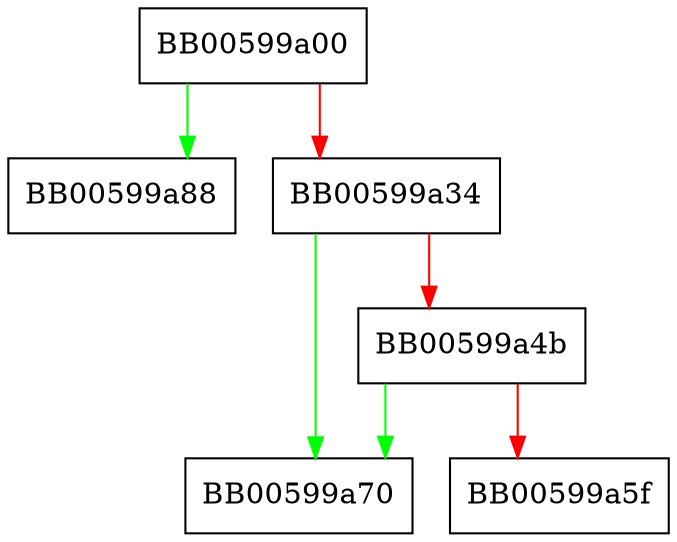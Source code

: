digraph x448_import_from {
  node [shape="box"];
  graph [splines=ortho];
  BB00599a00 -> BB00599a88 [color="green"];
  BB00599a00 -> BB00599a34 [color="red"];
  BB00599a34 -> BB00599a70 [color="green"];
  BB00599a34 -> BB00599a4b [color="red"];
  BB00599a4b -> BB00599a70 [color="green"];
  BB00599a4b -> BB00599a5f [color="red"];
}